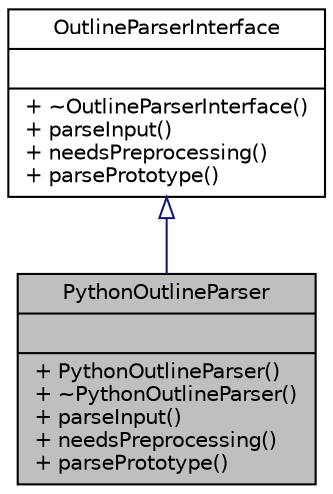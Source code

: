 digraph "PythonOutlineParser"
{
 // LATEX_PDF_SIZE
  edge [fontname="Helvetica",fontsize="10",labelfontname="Helvetica",labelfontsize="10"];
  node [fontname="Helvetica",fontsize="10",shape=record];
  Node1 [label="{PythonOutlineParser\n||+ PythonOutlineParser()\l+ ~PythonOutlineParser()\l+ parseInput()\l+ needsPreprocessing()\l+ parsePrototype()\l}",height=0.2,width=0.4,color="black", fillcolor="grey75", style="filled", fontcolor="black",tooltip="Python Language parser using state-based lexical scanning."];
  Node2 -> Node1 [dir="back",color="midnightblue",fontsize="10",style="solid",arrowtail="onormal"];
  Node2 [label="{OutlineParserInterface\n||+ ~OutlineParserInterface()\l+ parseInput()\l+ needsPreprocessing()\l+ parsePrototype()\l}",height=0.2,width=0.4,color="black", fillcolor="white", style="filled",URL="$classOutlineParserInterface.html",tooltip="Abstract interface for outline parsers."];
}
